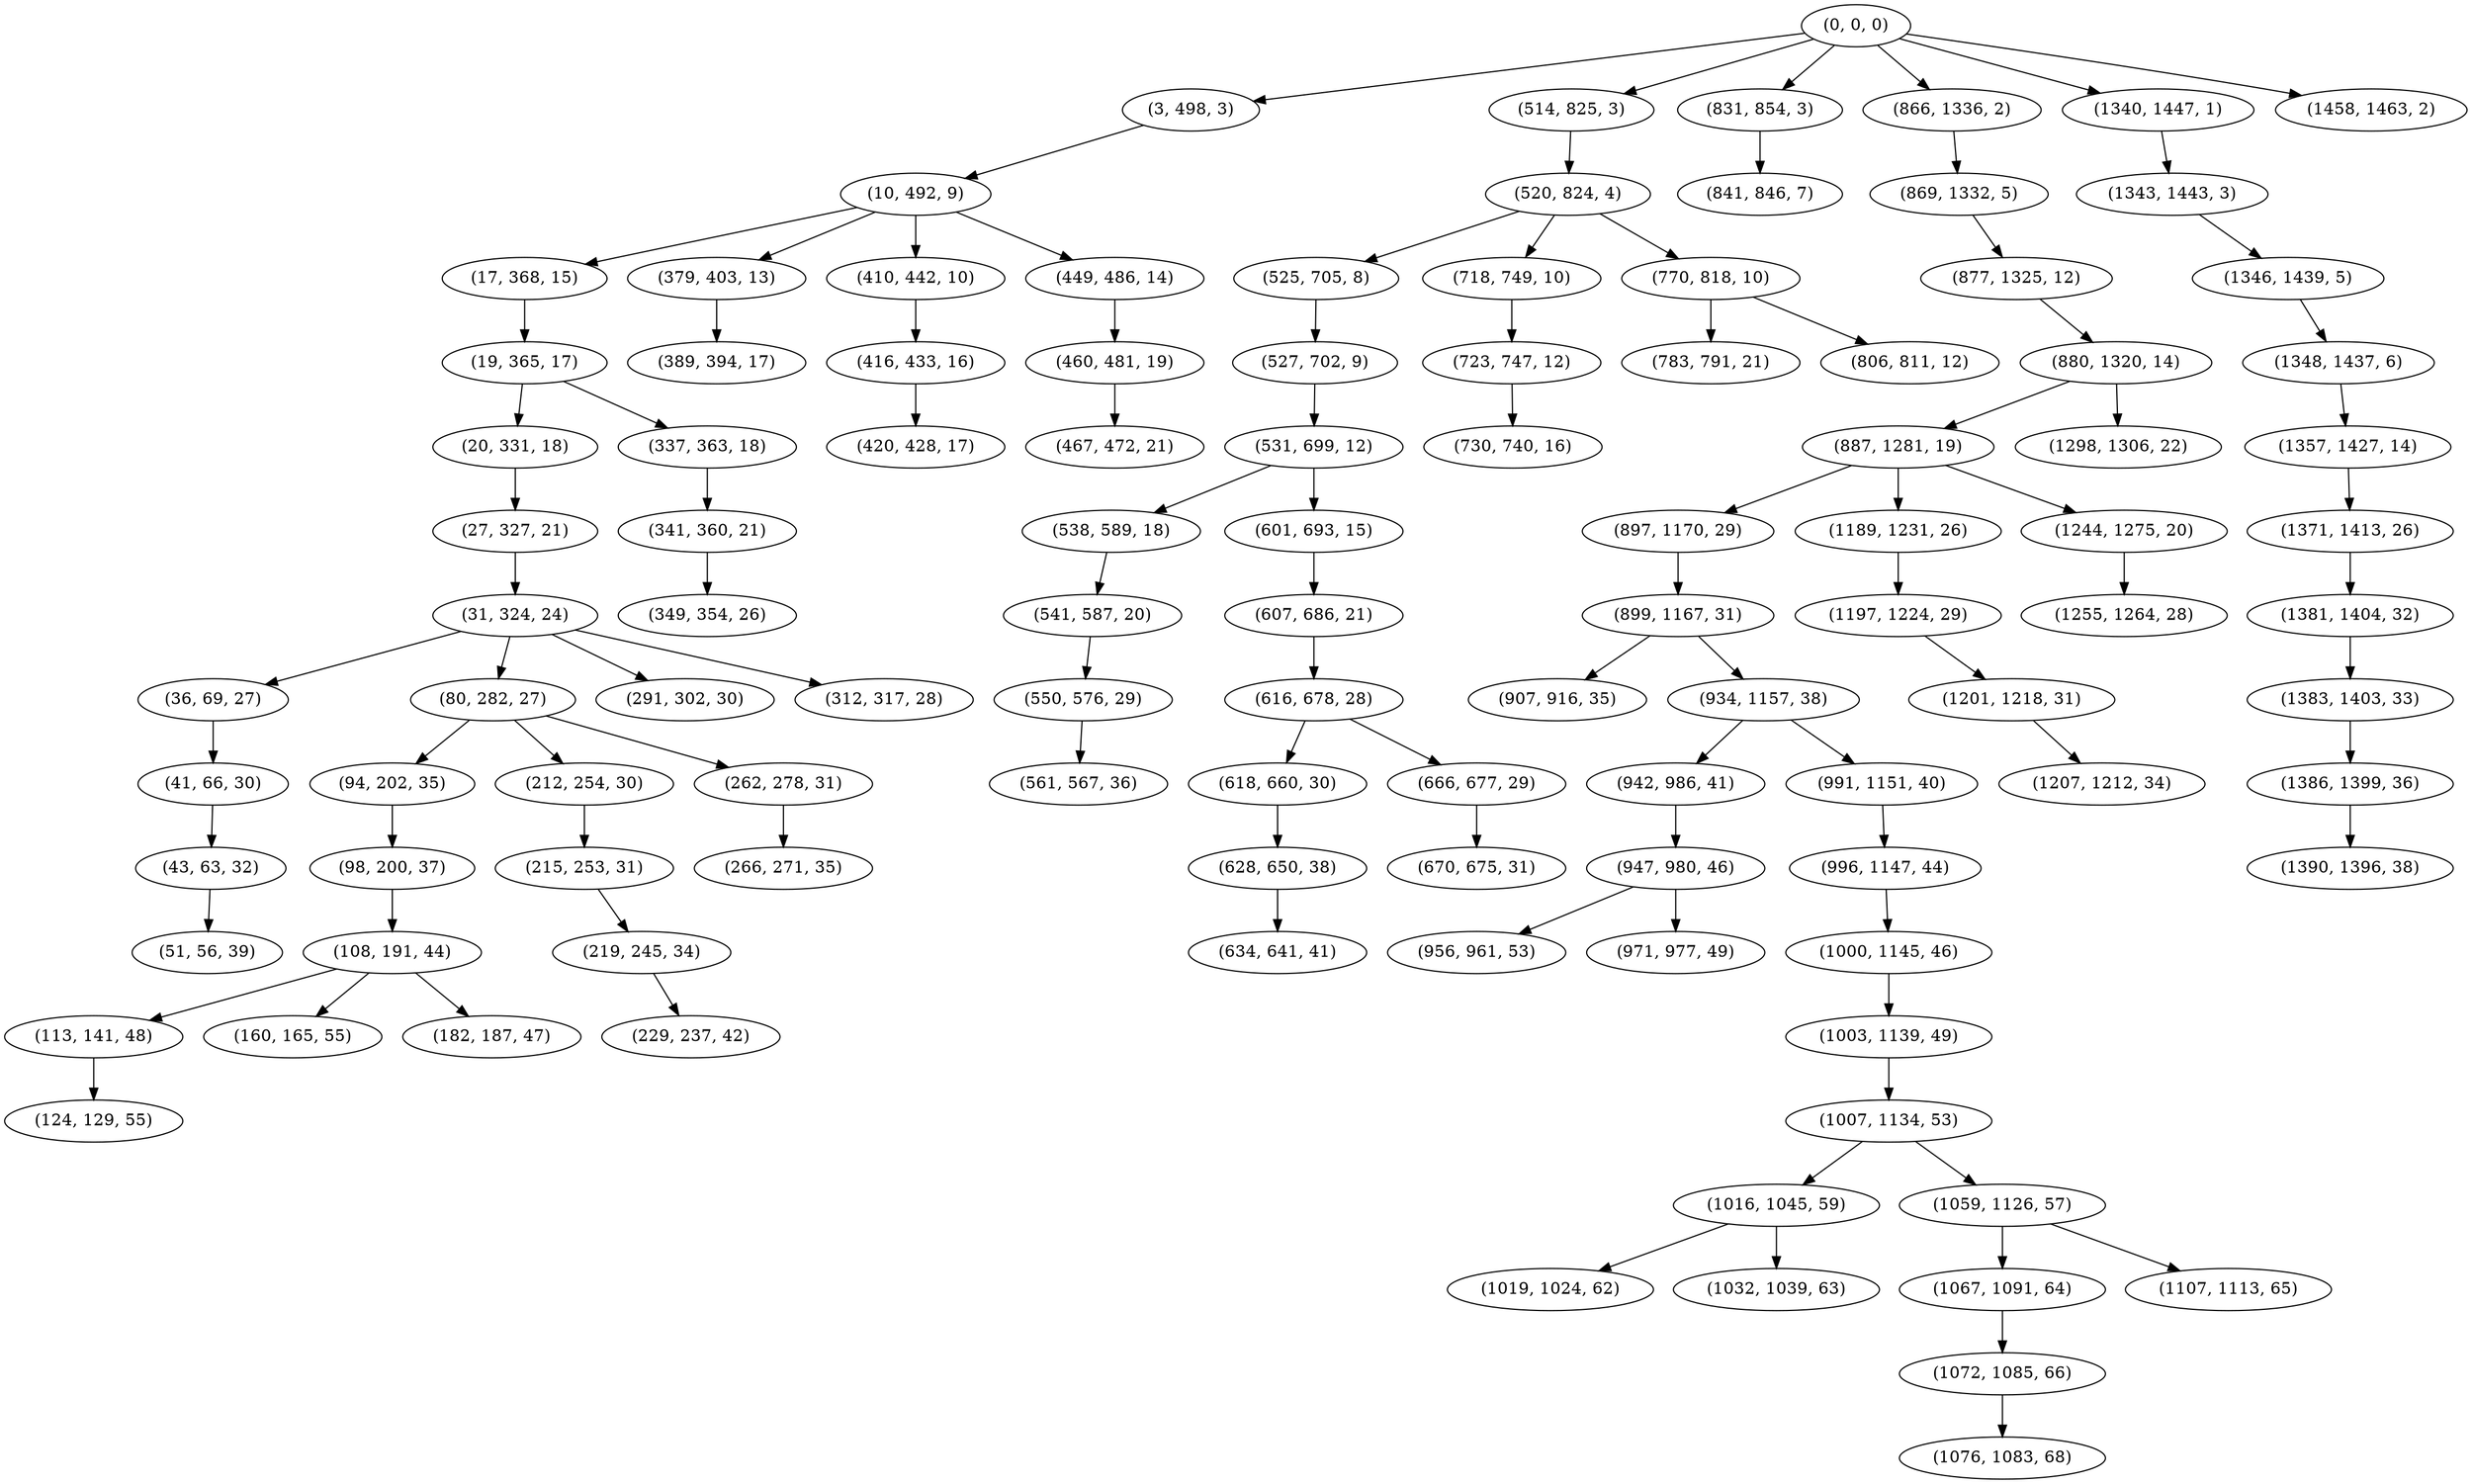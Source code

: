 digraph tree {
    "(0, 0, 0)";
    "(3, 498, 3)";
    "(10, 492, 9)";
    "(17, 368, 15)";
    "(19, 365, 17)";
    "(20, 331, 18)";
    "(27, 327, 21)";
    "(31, 324, 24)";
    "(36, 69, 27)";
    "(41, 66, 30)";
    "(43, 63, 32)";
    "(51, 56, 39)";
    "(80, 282, 27)";
    "(94, 202, 35)";
    "(98, 200, 37)";
    "(108, 191, 44)";
    "(113, 141, 48)";
    "(124, 129, 55)";
    "(160, 165, 55)";
    "(182, 187, 47)";
    "(212, 254, 30)";
    "(215, 253, 31)";
    "(219, 245, 34)";
    "(229, 237, 42)";
    "(262, 278, 31)";
    "(266, 271, 35)";
    "(291, 302, 30)";
    "(312, 317, 28)";
    "(337, 363, 18)";
    "(341, 360, 21)";
    "(349, 354, 26)";
    "(379, 403, 13)";
    "(389, 394, 17)";
    "(410, 442, 10)";
    "(416, 433, 16)";
    "(420, 428, 17)";
    "(449, 486, 14)";
    "(460, 481, 19)";
    "(467, 472, 21)";
    "(514, 825, 3)";
    "(520, 824, 4)";
    "(525, 705, 8)";
    "(527, 702, 9)";
    "(531, 699, 12)";
    "(538, 589, 18)";
    "(541, 587, 20)";
    "(550, 576, 29)";
    "(561, 567, 36)";
    "(601, 693, 15)";
    "(607, 686, 21)";
    "(616, 678, 28)";
    "(618, 660, 30)";
    "(628, 650, 38)";
    "(634, 641, 41)";
    "(666, 677, 29)";
    "(670, 675, 31)";
    "(718, 749, 10)";
    "(723, 747, 12)";
    "(730, 740, 16)";
    "(770, 818, 10)";
    "(783, 791, 21)";
    "(806, 811, 12)";
    "(831, 854, 3)";
    "(841, 846, 7)";
    "(866, 1336, 2)";
    "(869, 1332, 5)";
    "(877, 1325, 12)";
    "(880, 1320, 14)";
    "(887, 1281, 19)";
    "(897, 1170, 29)";
    "(899, 1167, 31)";
    "(907, 916, 35)";
    "(934, 1157, 38)";
    "(942, 986, 41)";
    "(947, 980, 46)";
    "(956, 961, 53)";
    "(971, 977, 49)";
    "(991, 1151, 40)";
    "(996, 1147, 44)";
    "(1000, 1145, 46)";
    "(1003, 1139, 49)";
    "(1007, 1134, 53)";
    "(1016, 1045, 59)";
    "(1019, 1024, 62)";
    "(1032, 1039, 63)";
    "(1059, 1126, 57)";
    "(1067, 1091, 64)";
    "(1072, 1085, 66)";
    "(1076, 1083, 68)";
    "(1107, 1113, 65)";
    "(1189, 1231, 26)";
    "(1197, 1224, 29)";
    "(1201, 1218, 31)";
    "(1207, 1212, 34)";
    "(1244, 1275, 20)";
    "(1255, 1264, 28)";
    "(1298, 1306, 22)";
    "(1340, 1447, 1)";
    "(1343, 1443, 3)";
    "(1346, 1439, 5)";
    "(1348, 1437, 6)";
    "(1357, 1427, 14)";
    "(1371, 1413, 26)";
    "(1381, 1404, 32)";
    "(1383, 1403, 33)";
    "(1386, 1399, 36)";
    "(1390, 1396, 38)";
    "(1458, 1463, 2)";
    "(0, 0, 0)" -> "(3, 498, 3)";
    "(0, 0, 0)" -> "(514, 825, 3)";
    "(0, 0, 0)" -> "(831, 854, 3)";
    "(0, 0, 0)" -> "(866, 1336, 2)";
    "(0, 0, 0)" -> "(1340, 1447, 1)";
    "(0, 0, 0)" -> "(1458, 1463, 2)";
    "(3, 498, 3)" -> "(10, 492, 9)";
    "(10, 492, 9)" -> "(17, 368, 15)";
    "(10, 492, 9)" -> "(379, 403, 13)";
    "(10, 492, 9)" -> "(410, 442, 10)";
    "(10, 492, 9)" -> "(449, 486, 14)";
    "(17, 368, 15)" -> "(19, 365, 17)";
    "(19, 365, 17)" -> "(20, 331, 18)";
    "(19, 365, 17)" -> "(337, 363, 18)";
    "(20, 331, 18)" -> "(27, 327, 21)";
    "(27, 327, 21)" -> "(31, 324, 24)";
    "(31, 324, 24)" -> "(36, 69, 27)";
    "(31, 324, 24)" -> "(80, 282, 27)";
    "(31, 324, 24)" -> "(291, 302, 30)";
    "(31, 324, 24)" -> "(312, 317, 28)";
    "(36, 69, 27)" -> "(41, 66, 30)";
    "(41, 66, 30)" -> "(43, 63, 32)";
    "(43, 63, 32)" -> "(51, 56, 39)";
    "(80, 282, 27)" -> "(94, 202, 35)";
    "(80, 282, 27)" -> "(212, 254, 30)";
    "(80, 282, 27)" -> "(262, 278, 31)";
    "(94, 202, 35)" -> "(98, 200, 37)";
    "(98, 200, 37)" -> "(108, 191, 44)";
    "(108, 191, 44)" -> "(113, 141, 48)";
    "(108, 191, 44)" -> "(160, 165, 55)";
    "(108, 191, 44)" -> "(182, 187, 47)";
    "(113, 141, 48)" -> "(124, 129, 55)";
    "(212, 254, 30)" -> "(215, 253, 31)";
    "(215, 253, 31)" -> "(219, 245, 34)";
    "(219, 245, 34)" -> "(229, 237, 42)";
    "(262, 278, 31)" -> "(266, 271, 35)";
    "(337, 363, 18)" -> "(341, 360, 21)";
    "(341, 360, 21)" -> "(349, 354, 26)";
    "(379, 403, 13)" -> "(389, 394, 17)";
    "(410, 442, 10)" -> "(416, 433, 16)";
    "(416, 433, 16)" -> "(420, 428, 17)";
    "(449, 486, 14)" -> "(460, 481, 19)";
    "(460, 481, 19)" -> "(467, 472, 21)";
    "(514, 825, 3)" -> "(520, 824, 4)";
    "(520, 824, 4)" -> "(525, 705, 8)";
    "(520, 824, 4)" -> "(718, 749, 10)";
    "(520, 824, 4)" -> "(770, 818, 10)";
    "(525, 705, 8)" -> "(527, 702, 9)";
    "(527, 702, 9)" -> "(531, 699, 12)";
    "(531, 699, 12)" -> "(538, 589, 18)";
    "(531, 699, 12)" -> "(601, 693, 15)";
    "(538, 589, 18)" -> "(541, 587, 20)";
    "(541, 587, 20)" -> "(550, 576, 29)";
    "(550, 576, 29)" -> "(561, 567, 36)";
    "(601, 693, 15)" -> "(607, 686, 21)";
    "(607, 686, 21)" -> "(616, 678, 28)";
    "(616, 678, 28)" -> "(618, 660, 30)";
    "(616, 678, 28)" -> "(666, 677, 29)";
    "(618, 660, 30)" -> "(628, 650, 38)";
    "(628, 650, 38)" -> "(634, 641, 41)";
    "(666, 677, 29)" -> "(670, 675, 31)";
    "(718, 749, 10)" -> "(723, 747, 12)";
    "(723, 747, 12)" -> "(730, 740, 16)";
    "(770, 818, 10)" -> "(783, 791, 21)";
    "(770, 818, 10)" -> "(806, 811, 12)";
    "(831, 854, 3)" -> "(841, 846, 7)";
    "(866, 1336, 2)" -> "(869, 1332, 5)";
    "(869, 1332, 5)" -> "(877, 1325, 12)";
    "(877, 1325, 12)" -> "(880, 1320, 14)";
    "(880, 1320, 14)" -> "(887, 1281, 19)";
    "(880, 1320, 14)" -> "(1298, 1306, 22)";
    "(887, 1281, 19)" -> "(897, 1170, 29)";
    "(887, 1281, 19)" -> "(1189, 1231, 26)";
    "(887, 1281, 19)" -> "(1244, 1275, 20)";
    "(897, 1170, 29)" -> "(899, 1167, 31)";
    "(899, 1167, 31)" -> "(907, 916, 35)";
    "(899, 1167, 31)" -> "(934, 1157, 38)";
    "(934, 1157, 38)" -> "(942, 986, 41)";
    "(934, 1157, 38)" -> "(991, 1151, 40)";
    "(942, 986, 41)" -> "(947, 980, 46)";
    "(947, 980, 46)" -> "(956, 961, 53)";
    "(947, 980, 46)" -> "(971, 977, 49)";
    "(991, 1151, 40)" -> "(996, 1147, 44)";
    "(996, 1147, 44)" -> "(1000, 1145, 46)";
    "(1000, 1145, 46)" -> "(1003, 1139, 49)";
    "(1003, 1139, 49)" -> "(1007, 1134, 53)";
    "(1007, 1134, 53)" -> "(1016, 1045, 59)";
    "(1007, 1134, 53)" -> "(1059, 1126, 57)";
    "(1016, 1045, 59)" -> "(1019, 1024, 62)";
    "(1016, 1045, 59)" -> "(1032, 1039, 63)";
    "(1059, 1126, 57)" -> "(1067, 1091, 64)";
    "(1059, 1126, 57)" -> "(1107, 1113, 65)";
    "(1067, 1091, 64)" -> "(1072, 1085, 66)";
    "(1072, 1085, 66)" -> "(1076, 1083, 68)";
    "(1189, 1231, 26)" -> "(1197, 1224, 29)";
    "(1197, 1224, 29)" -> "(1201, 1218, 31)";
    "(1201, 1218, 31)" -> "(1207, 1212, 34)";
    "(1244, 1275, 20)" -> "(1255, 1264, 28)";
    "(1340, 1447, 1)" -> "(1343, 1443, 3)";
    "(1343, 1443, 3)" -> "(1346, 1439, 5)";
    "(1346, 1439, 5)" -> "(1348, 1437, 6)";
    "(1348, 1437, 6)" -> "(1357, 1427, 14)";
    "(1357, 1427, 14)" -> "(1371, 1413, 26)";
    "(1371, 1413, 26)" -> "(1381, 1404, 32)";
    "(1381, 1404, 32)" -> "(1383, 1403, 33)";
    "(1383, 1403, 33)" -> "(1386, 1399, 36)";
    "(1386, 1399, 36)" -> "(1390, 1396, 38)";
}
